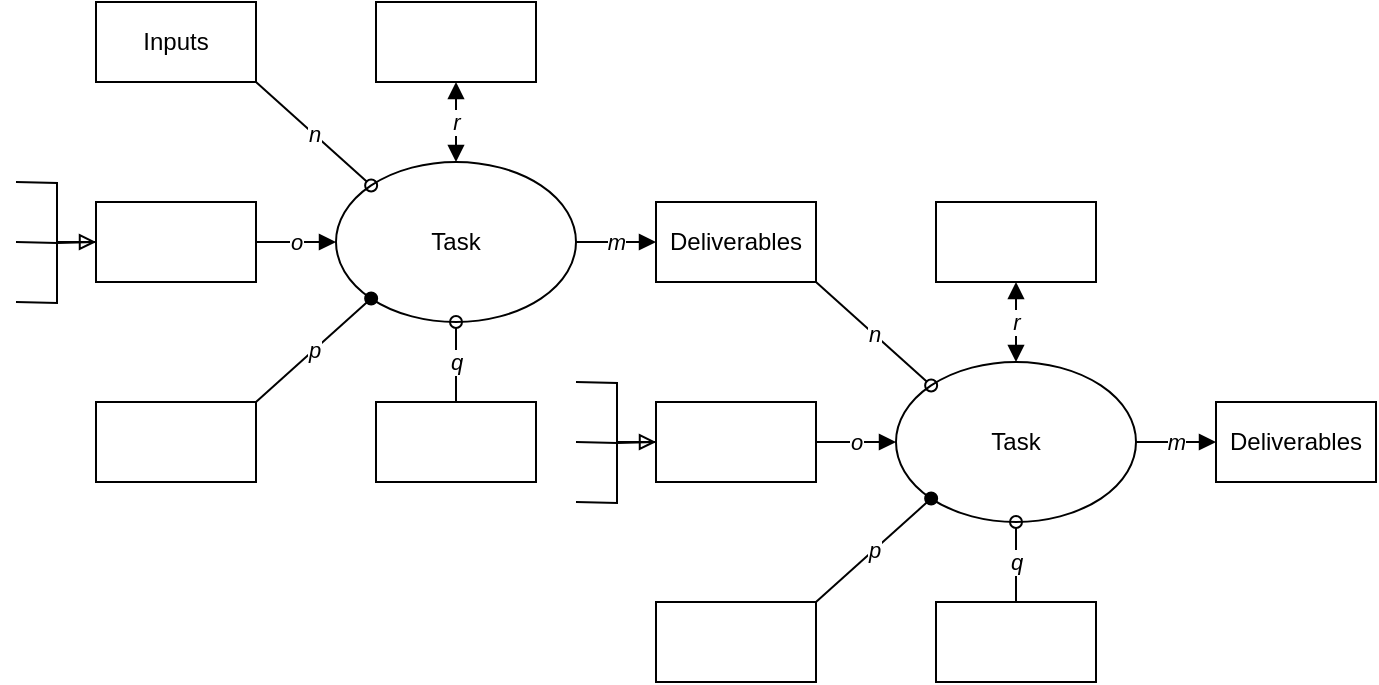 <mxfile>
    <diagram id="T9uuaTeBy4bPSP1g8a4x" name="Page-1">
        <mxGraphModel dx="705" dy="555" grid="1" gridSize="10" guides="1" tooltips="1" connect="1" arrows="1" fold="1" page="1" pageScale="1" pageWidth="827" pageHeight="1169" background="#FFFFFF" math="0" shadow="0">
            <root>
                <mxCell id="0"/>
                <mxCell id="1" parent="0"/>
                <mxCell id="227" value="m" style="edgeStyle=none;rounded=0;html=1;exitX=1;exitY=0.5;exitDx=0;exitDy=0;entryX=0;entryY=0.5;entryDx=0;entryDy=0;strokeColor=#000000;endArrow=block;endFill=1;startSize=6;endSize=6;fontStyle=2" edge="1" parent="1" source="229" target="244">
                    <mxGeometry relative="1" as="geometry"/>
                </mxCell>
                <mxCell id="228" value="r" style="edgeStyle=none;rounded=0;html=1;exitX=0.5;exitY=0;exitDx=0;exitDy=0;entryX=0.5;entryY=1;entryDx=0;entryDy=0;strokeColor=#000000;endArrow=block;endFill=1;startSize=6;endSize=6;startArrow=block;startFill=1;fontStyle=2" edge="1" parent="1" source="229" target="245">
                    <mxGeometry relative="1" as="geometry"/>
                </mxCell>
                <mxCell id="229" value="Task" style="ellipse;whiteSpace=wrap;html=1;" vertex="1" parent="1">
                    <mxGeometry x="320" y="120" width="120" height="80" as="geometry"/>
                </mxCell>
                <mxCell id="230" value="n" style="edgeStyle=none;html=1;exitX=1;exitY=1;exitDx=0;exitDy=0;entryX=0;entryY=0;entryDx=0;entryDy=0;endArrow=oval;endFill=0;startSize=6;endSize=6;fontStyle=2" edge="1" parent="1" source="231" target="229">
                    <mxGeometry relative="1" as="geometry"/>
                </mxCell>
                <mxCell id="231" value="Inputs" style="rounded=0;whiteSpace=wrap;html=1;" vertex="1" parent="1">
                    <mxGeometry x="200" y="40" width="80" height="40" as="geometry"/>
                </mxCell>
                <mxCell id="232" value="o" style="edgeStyle=orthogonalEdgeStyle;rounded=0;html=1;exitX=1;exitY=0.5;exitDx=0;exitDy=0;entryX=0;entryY=0.5;entryDx=0;entryDy=0;strokeColor=#000000;endArrow=block;endFill=1;startSize=6;endSize=6;fontStyle=2" edge="1" parent="1" source="233" target="229">
                    <mxGeometry relative="1" as="geometry"/>
                </mxCell>
                <mxCell id="233" value="" style="rounded=0;whiteSpace=wrap;html=1;" vertex="1" parent="1">
                    <mxGeometry x="200" y="140" width="80" height="40" as="geometry"/>
                </mxCell>
                <mxCell id="234" style="edgeStyle=orthogonalEdgeStyle;rounded=0;html=1;exitX=1;exitY=0.5;exitDx=0;exitDy=0;entryX=0;entryY=0.5;entryDx=0;entryDy=0;strokeColor=#000000;endArrow=none;endFill=0;" edge="1" parent="1" target="233">
                    <mxGeometry relative="1" as="geometry">
                        <mxPoint x="160" y="160" as="sourcePoint"/>
                    </mxGeometry>
                </mxCell>
                <mxCell id="236" style="edgeStyle=orthogonalEdgeStyle;html=1;exitX=1;exitY=0.5;exitDx=0;exitDy=0;entryX=0;entryY=0.5;entryDx=0;entryDy=0;strokeColor=#000000;endArrow=none;endFill=0;rounded=0;" edge="1" parent="1" target="233">
                    <mxGeometry relative="1" as="geometry">
                        <mxPoint x="160" y="130" as="sourcePoint"/>
                    </mxGeometry>
                </mxCell>
                <mxCell id="238" style="edgeStyle=orthogonalEdgeStyle;rounded=0;html=1;exitX=1;exitY=0.5;exitDx=0;exitDy=0;entryX=0;entryY=0.5;entryDx=0;entryDy=0;strokeColor=#000000;endArrow=block;endFill=0;" edge="1" parent="1" target="233">
                    <mxGeometry relative="1" as="geometry">
                        <mxPoint x="160" y="190" as="sourcePoint"/>
                    </mxGeometry>
                </mxCell>
                <mxCell id="240" value="p" style="rounded=0;html=1;exitX=1;exitY=0;exitDx=0;exitDy=0;entryX=0;entryY=1;entryDx=0;entryDy=0;strokeColor=#000000;endArrow=oval;endFill=1;startSize=6;endSize=6;fontStyle=2" edge="1" parent="1" source="241" target="229">
                    <mxGeometry relative="1" as="geometry"/>
                </mxCell>
                <mxCell id="241" value="" style="rounded=0;whiteSpace=wrap;html=1;" vertex="1" parent="1">
                    <mxGeometry x="200" y="240" width="80" height="40" as="geometry"/>
                </mxCell>
                <mxCell id="242" value="q" style="edgeStyle=none;rounded=0;html=1;exitX=0.5;exitY=0;exitDx=0;exitDy=0;entryX=0.5;entryY=1;entryDx=0;entryDy=0;strokeColor=#000000;endArrow=oval;endFill=0;startSize=6;endSize=6;fontStyle=2" edge="1" parent="1" source="243" target="229">
                    <mxGeometry relative="1" as="geometry"/>
                </mxCell>
                <mxCell id="243" value="" style="rounded=0;whiteSpace=wrap;html=1;" vertex="1" parent="1">
                    <mxGeometry x="340" y="240" width="80" height="40" as="geometry"/>
                </mxCell>
                <mxCell id="244" value="Deliverables" style="rounded=0;whiteSpace=wrap;html=1;" vertex="1" parent="1">
                    <mxGeometry x="480" y="140" width="80" height="40" as="geometry"/>
                </mxCell>
                <mxCell id="245" value="" style="rounded=0;whiteSpace=wrap;html=1;" vertex="1" parent="1">
                    <mxGeometry x="340" y="40" width="80" height="40" as="geometry"/>
                </mxCell>
                <mxCell id="303" value="m" style="edgeStyle=none;rounded=0;html=1;exitX=1;exitY=0.5;exitDx=0;exitDy=0;entryX=0;entryY=0.5;entryDx=0;entryDy=0;strokeColor=#000000;endArrow=block;endFill=1;startSize=6;endSize=6;fontStyle=2" edge="1" parent="1" source="305" target="317">
                    <mxGeometry relative="1" as="geometry"/>
                </mxCell>
                <mxCell id="304" value="r" style="edgeStyle=none;rounded=0;html=1;exitX=0.5;exitY=0;exitDx=0;exitDy=0;entryX=0.5;entryY=1;entryDx=0;entryDy=0;strokeColor=#000000;endArrow=block;endFill=1;startSize=6;endSize=6;startArrow=block;startFill=1;fontStyle=2" edge="1" parent="1" source="305" target="318">
                    <mxGeometry relative="1" as="geometry"/>
                </mxCell>
                <mxCell id="305" value="Task" style="ellipse;whiteSpace=wrap;html=1;" vertex="1" parent="1">
                    <mxGeometry x="600" y="220" width="120" height="80" as="geometry"/>
                </mxCell>
                <mxCell id="306" value="n" style="edgeStyle=none;html=1;exitX=1;exitY=1;exitDx=0;exitDy=0;entryX=0;entryY=0;entryDx=0;entryDy=0;endArrow=oval;endFill=0;startSize=6;endSize=6;fontStyle=2" edge="1" parent="1" target="305">
                    <mxGeometry relative="1" as="geometry">
                        <mxPoint x="560" y="180" as="sourcePoint"/>
                    </mxGeometry>
                </mxCell>
                <mxCell id="308" value="o" style="edgeStyle=orthogonalEdgeStyle;rounded=0;html=1;exitX=1;exitY=0.5;exitDx=0;exitDy=0;entryX=0;entryY=0.5;entryDx=0;entryDy=0;strokeColor=#000000;endArrow=block;endFill=1;startSize=6;endSize=6;fontStyle=2" edge="1" parent="1" source="309" target="305">
                    <mxGeometry relative="1" as="geometry"/>
                </mxCell>
                <mxCell id="309" value="" style="rounded=0;whiteSpace=wrap;html=1;" vertex="1" parent="1">
                    <mxGeometry x="480" y="240" width="80" height="40" as="geometry"/>
                </mxCell>
                <mxCell id="310" style="edgeStyle=orthogonalEdgeStyle;rounded=0;html=1;exitX=1;exitY=0.5;exitDx=0;exitDy=0;entryX=0;entryY=0.5;entryDx=0;entryDy=0;strokeColor=#000000;endArrow=none;endFill=0;" edge="1" parent="1" target="309">
                    <mxGeometry relative="1" as="geometry">
                        <mxPoint x="440" y="260" as="sourcePoint"/>
                    </mxGeometry>
                </mxCell>
                <mxCell id="311" style="edgeStyle=orthogonalEdgeStyle;html=1;exitX=1;exitY=0.5;exitDx=0;exitDy=0;entryX=0;entryY=0.5;entryDx=0;entryDy=0;strokeColor=#000000;endArrow=none;endFill=0;rounded=0;" edge="1" parent="1" target="309">
                    <mxGeometry relative="1" as="geometry">
                        <mxPoint x="440" y="230" as="sourcePoint"/>
                    </mxGeometry>
                </mxCell>
                <mxCell id="312" style="edgeStyle=orthogonalEdgeStyle;rounded=0;html=1;exitX=1;exitY=0.5;exitDx=0;exitDy=0;entryX=0;entryY=0.5;entryDx=0;entryDy=0;strokeColor=#000000;endArrow=block;endFill=0;" edge="1" parent="1" target="309">
                    <mxGeometry relative="1" as="geometry">
                        <mxPoint x="440" y="290" as="sourcePoint"/>
                    </mxGeometry>
                </mxCell>
                <mxCell id="313" value="p" style="rounded=0;html=1;exitX=1;exitY=0;exitDx=0;exitDy=0;entryX=0;entryY=1;entryDx=0;entryDy=0;strokeColor=#000000;endArrow=oval;endFill=1;startSize=6;endSize=6;fontStyle=2" edge="1" parent="1" source="314" target="305">
                    <mxGeometry relative="1" as="geometry"/>
                </mxCell>
                <mxCell id="314" value="" style="rounded=0;whiteSpace=wrap;html=1;" vertex="1" parent="1">
                    <mxGeometry x="480" y="340" width="80" height="40" as="geometry"/>
                </mxCell>
                <mxCell id="315" value="q" style="edgeStyle=none;rounded=0;html=1;exitX=0.5;exitY=0;exitDx=0;exitDy=0;entryX=0.5;entryY=1;entryDx=0;entryDy=0;strokeColor=#000000;endArrow=oval;endFill=0;startSize=6;endSize=6;fontStyle=2" edge="1" parent="1" source="316" target="305">
                    <mxGeometry relative="1" as="geometry"/>
                </mxCell>
                <mxCell id="316" value="" style="rounded=0;whiteSpace=wrap;html=1;" vertex="1" parent="1">
                    <mxGeometry x="620" y="340" width="80" height="40" as="geometry"/>
                </mxCell>
                <mxCell id="317" value="Deliverables" style="rounded=0;whiteSpace=wrap;html=1;" vertex="1" parent="1">
                    <mxGeometry x="760" y="240" width="80" height="40" as="geometry"/>
                </mxCell>
                <mxCell id="318" value="" style="rounded=0;whiteSpace=wrap;html=1;" vertex="1" parent="1">
                    <mxGeometry x="620" y="140" width="80" height="40" as="geometry"/>
                </mxCell>
            </root>
        </mxGraphModel>
    </diagram>
</mxfile>